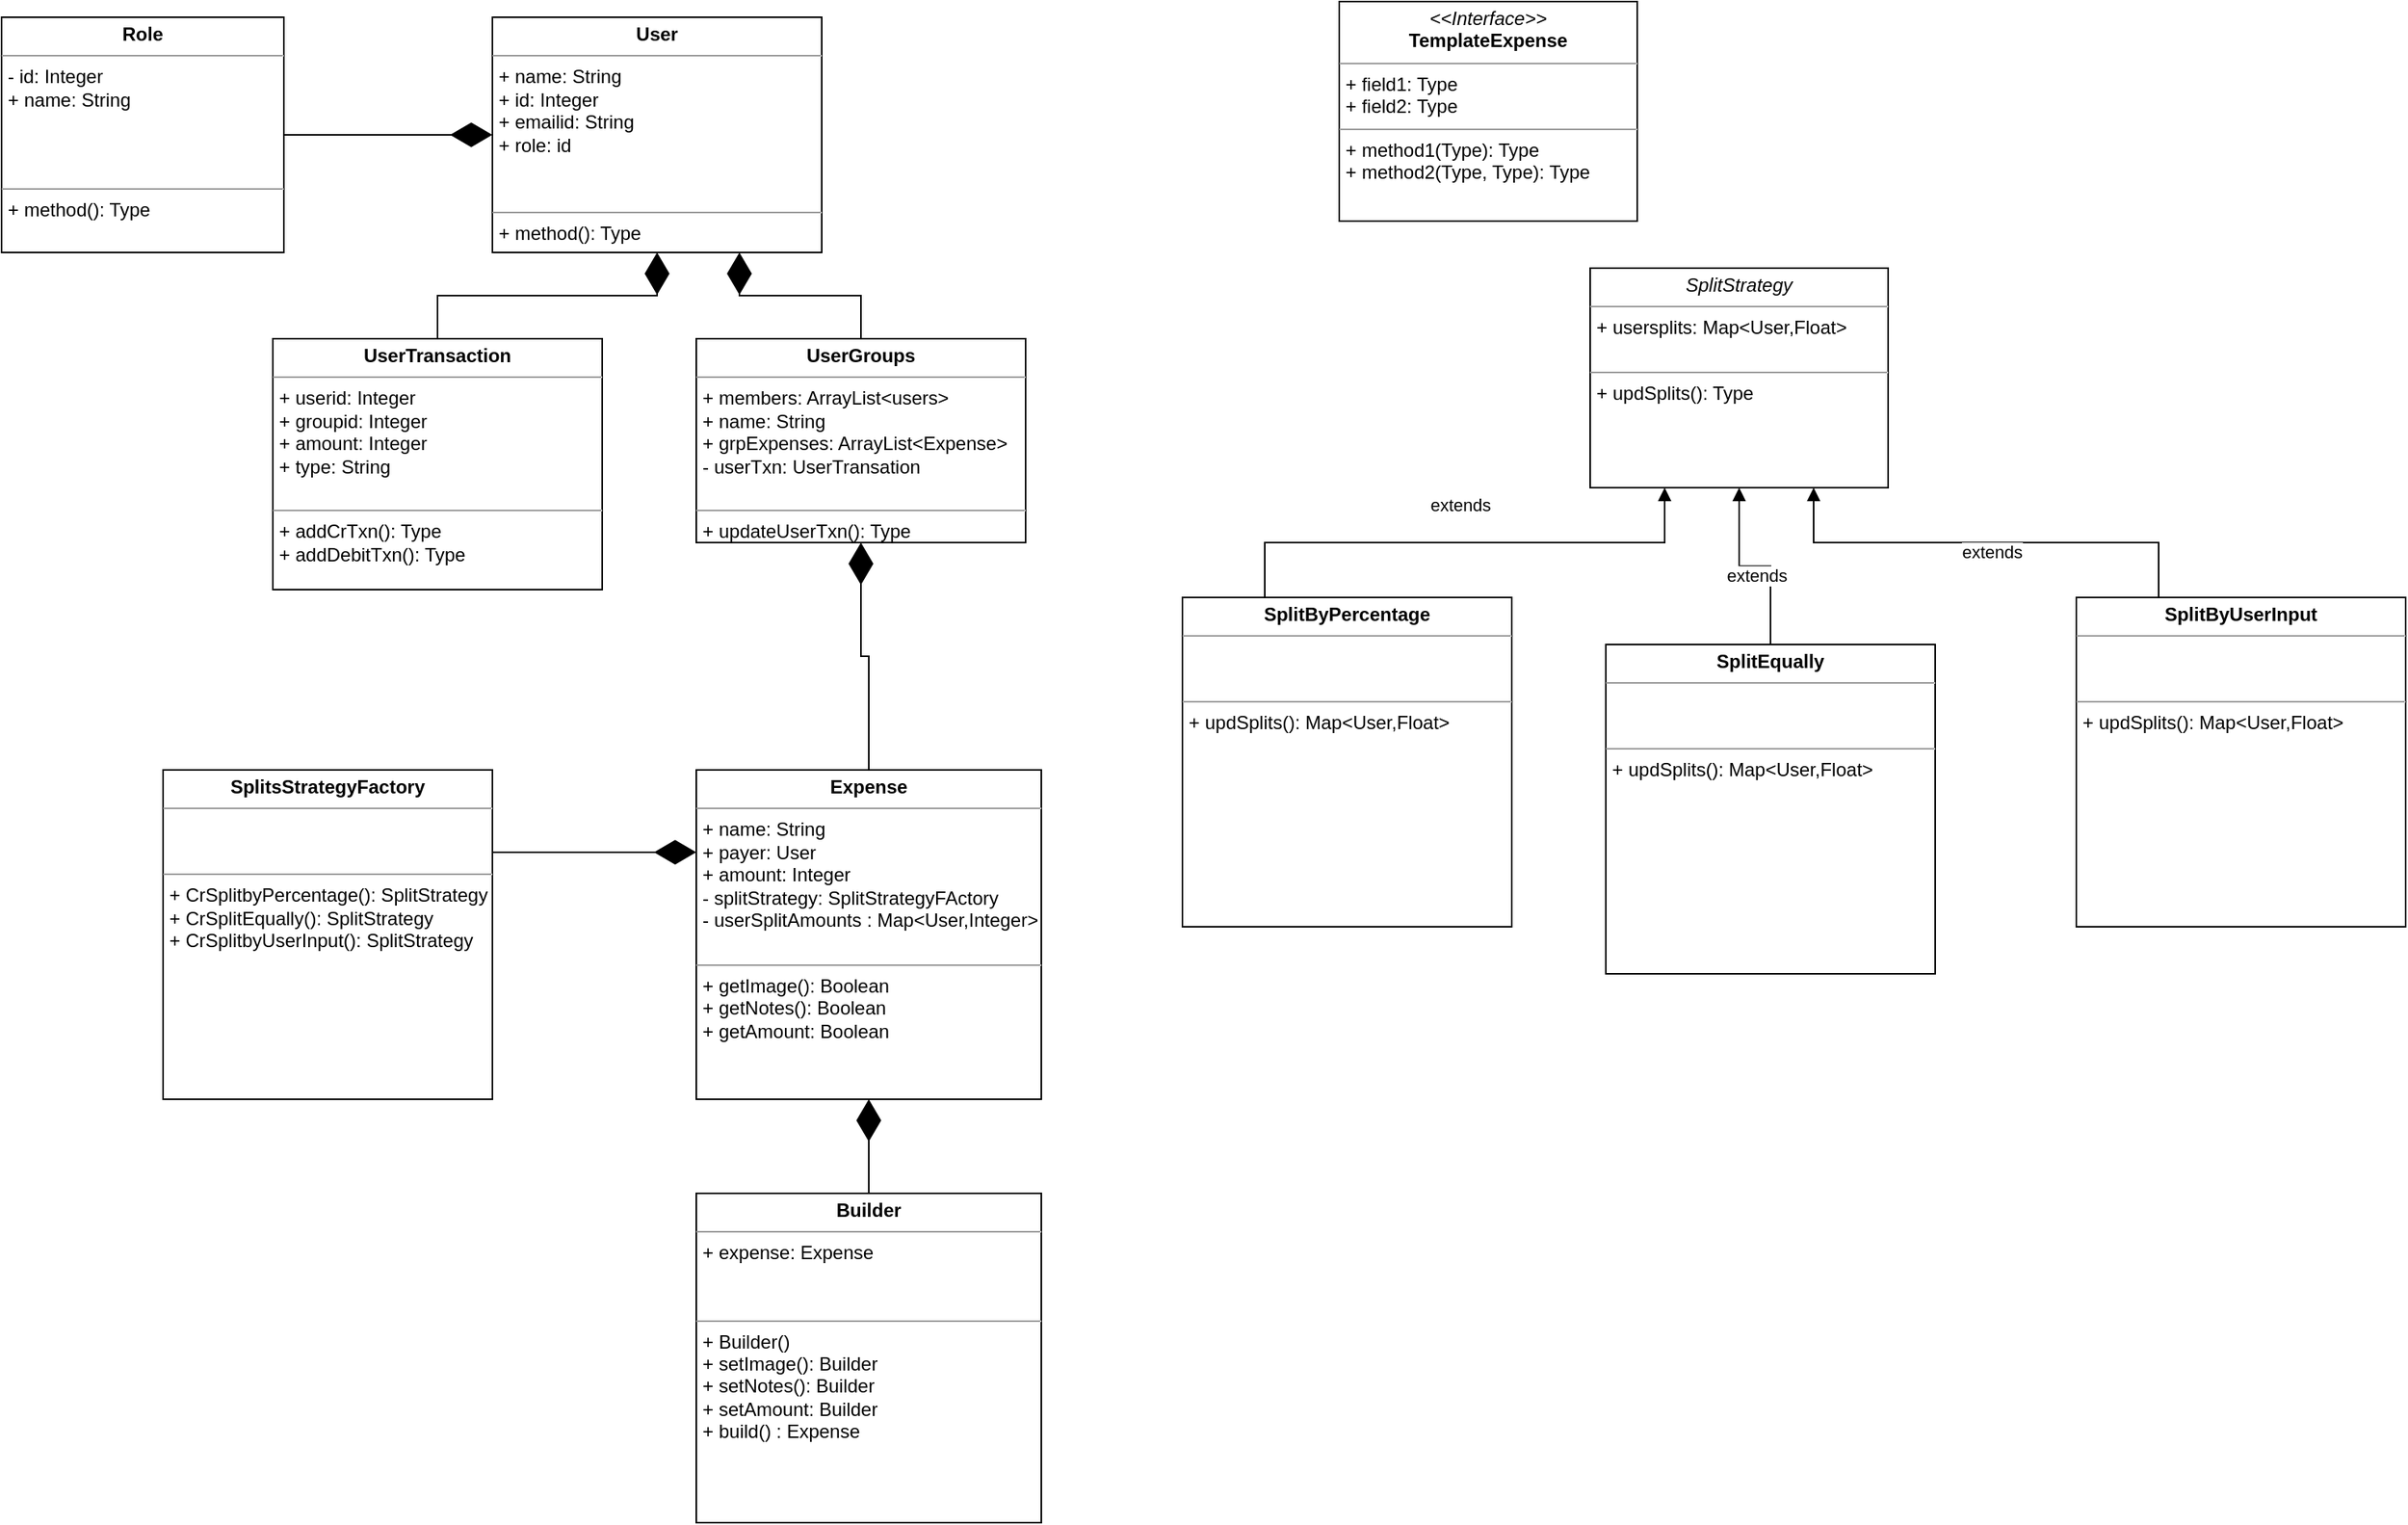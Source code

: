 <mxfile version="15.4.3" type="github">
  <diagram id="C5RBs43oDa-KdzZeNtuy" name="Page-1">
    <mxGraphModel dx="1863" dy="462" grid="1" gridSize="10" guides="1" tooltips="1" connect="1" arrows="1" fold="1" page="1" pageScale="1" pageWidth="827" pageHeight="1169" math="0" shadow="0">
      <root>
        <mxCell id="WIyWlLk6GJQsqaUBKTNV-0" />
        <mxCell id="WIyWlLk6GJQsqaUBKTNV-1" parent="WIyWlLk6GJQsqaUBKTNV-0" />
        <mxCell id="3e9t7JJhAnDNG7jvT3Y3-13" value="&lt;p style=&quot;margin: 0px ; margin-top: 4px ; text-align: center&quot;&gt;&lt;b&gt;UserGroups&lt;/b&gt;&lt;/p&gt;&lt;hr size=&quot;1&quot;&gt;&lt;p style=&quot;margin: 0px ; margin-left: 4px&quot;&gt;+ members: ArrayList&amp;lt;users&amp;gt;&lt;/p&gt;&lt;p style=&quot;margin: 0px ; margin-left: 4px&quot;&gt;+ name: String&lt;/p&gt;&lt;p style=&quot;margin: 0px ; margin-left: 4px&quot;&gt;+ grpExpenses: ArrayList&amp;lt;Expense&amp;gt;&lt;/p&gt;&lt;p style=&quot;margin: 0px ; margin-left: 4px&quot;&gt;- userTxn: UserTransation&lt;/p&gt;&lt;p style=&quot;margin: 0px ; margin-left: 4px&quot;&gt;&lt;br&gt;&lt;/p&gt;&lt;hr size=&quot;1&quot;&gt;&lt;p style=&quot;margin: 0px ; margin-left: 4px&quot;&gt;+ updateUserTxn(): Type&lt;/p&gt;" style="verticalAlign=top;align=left;overflow=fill;fontSize=12;fontFamily=Helvetica;html=1;hachureGap=4;pointerEvents=0;" parent="WIyWlLk6GJQsqaUBKTNV-1" vertex="1">
          <mxGeometry x="-60" y="215" width="210" height="130" as="geometry" />
        </mxCell>
        <mxCell id="3e9t7JJhAnDNG7jvT3Y3-16" value="&lt;p style=&quot;margin: 0px ; margin-top: 4px ; text-align: center&quot;&gt;&lt;b&gt;Expense&lt;/b&gt;&lt;/p&gt;&lt;hr size=&quot;1&quot;&gt;&lt;p style=&quot;margin: 0px ; margin-left: 4px&quot;&gt;+&amp;nbsp;&lt;span&gt;name: String&lt;/span&gt;&lt;/p&gt;&lt;p style=&quot;margin: 0px ; margin-left: 4px&quot;&gt;+ payer: User&lt;/p&gt;&lt;p style=&quot;margin: 0px ; margin-left: 4px&quot;&gt;+ amount: Integer&lt;/p&gt;&lt;p style=&quot;margin: 0px ; margin-left: 4px&quot;&gt;- splitStrategy: SplitStrategyFActory&lt;/p&gt;&lt;p style=&quot;margin: 0px ; margin-left: 4px&quot;&gt;- userSplitAmounts : Map&amp;lt;User,Integer&amp;gt;&lt;/p&gt;&lt;p style=&quot;margin: 0px ; margin-left: 4px&quot;&gt;&lt;br&gt;&lt;/p&gt;&lt;hr size=&quot;1&quot;&gt;&lt;p style=&quot;margin: 0px ; margin-left: 4px&quot;&gt;+ getImage(): Boolean&lt;/p&gt;&lt;p style=&quot;margin: 0px ; margin-left: 4px&quot;&gt;+ getNotes(): Boolean&lt;/p&gt;&lt;p style=&quot;margin: 0px ; margin-left: 4px&quot;&gt;+ getAmount: Boolean&lt;/p&gt;&lt;p style=&quot;margin: 0px ; margin-left: 4px&quot;&gt;&lt;br&gt;&lt;/p&gt;" style="verticalAlign=top;align=left;overflow=fill;fontSize=12;fontFamily=Helvetica;html=1;hachureGap=4;pointerEvents=0;" parent="WIyWlLk6GJQsqaUBKTNV-1" vertex="1">
          <mxGeometry x="-60" y="490" width="220" height="210" as="geometry" />
        </mxCell>
        <mxCell id="3e9t7JJhAnDNG7jvT3Y3-17" value="&lt;p style=&quot;margin: 0px ; margin-top: 4px ; text-align: center&quot;&gt;&lt;i&gt;&amp;lt;&amp;lt;Interface&amp;gt;&amp;gt;&lt;/i&gt;&lt;br&gt;&lt;b&gt;TemplateExpense&lt;/b&gt;&lt;/p&gt;&lt;hr size=&quot;1&quot;&gt;&lt;p style=&quot;margin: 0px ; margin-left: 4px&quot;&gt;+ field1: Type&lt;br&gt;+ field2: Type&lt;/p&gt;&lt;hr size=&quot;1&quot;&gt;&lt;p style=&quot;margin: 0px ; margin-left: 4px&quot;&gt;+ method1(Type): Type&lt;br&gt;+ method2(Type, Type): Type&lt;/p&gt;" style="verticalAlign=top;align=left;overflow=fill;fontSize=12;fontFamily=Helvetica;html=1;hachureGap=4;pointerEvents=0;" parent="WIyWlLk6GJQsqaUBKTNV-1" vertex="1">
          <mxGeometry x="350" width="190" height="140" as="geometry" />
        </mxCell>
        <mxCell id="3e9t7JJhAnDNG7jvT3Y3-18" value="&lt;p style=&quot;margin: 0px ; margin-top: 4px ; text-align: center&quot;&gt;&lt;i&gt;SplitStrategy&lt;/i&gt;&lt;/p&gt;&lt;hr size=&quot;1&quot;&gt;&lt;p style=&quot;margin: 0px ; margin-left: 4px&quot;&gt;+ usersplits: Map&amp;lt;User,Float&amp;gt;&lt;br&gt;&lt;br&gt;&lt;/p&gt;&lt;hr size=&quot;1&quot;&gt;&lt;p style=&quot;margin: 0px ; margin-left: 4px&quot;&gt;+ updSplits(): Type&lt;br&gt;&lt;/p&gt;" style="verticalAlign=top;align=left;overflow=fill;fontSize=12;fontFamily=Helvetica;html=1;hachureGap=4;pointerEvents=0;" parent="WIyWlLk6GJQsqaUBKTNV-1" vertex="1">
          <mxGeometry x="510" y="170" width="190" height="140" as="geometry" />
        </mxCell>
        <mxCell id="3e9t7JJhAnDNG7jvT3Y3-19" value="&lt;p style=&quot;margin: 0px ; margin-top: 4px ; text-align: center&quot;&gt;&lt;b&gt;SplitsStrategyFactory&lt;/b&gt;&lt;/p&gt;&lt;hr size=&quot;1&quot;&gt;&lt;p style=&quot;margin: 0px ; margin-left: 4px&quot;&gt;&lt;br&gt;&lt;/p&gt;&lt;p style=&quot;margin: 0px ; margin-left: 4px&quot;&gt;&lt;br&gt;&lt;/p&gt;&lt;hr size=&quot;1&quot;&gt;&lt;p style=&quot;margin: 0px ; margin-left: 4px&quot;&gt;+ CrSplitbyPercentage(): SplitStrategy&lt;/p&gt;&lt;p style=&quot;margin: 0px ; margin-left: 4px&quot;&gt;+ CrSplitEqually(): SplitStrategy&lt;br&gt;&lt;/p&gt;&lt;p style=&quot;margin: 0px ; margin-left: 4px&quot;&gt;+ CrSplitbyUserInput(): SplitStrategy&lt;br&gt;&lt;/p&gt;" style="verticalAlign=top;align=left;overflow=fill;fontSize=12;fontFamily=Helvetica;html=1;hachureGap=4;pointerEvents=0;" parent="WIyWlLk6GJQsqaUBKTNV-1" vertex="1">
          <mxGeometry x="-400" y="490" width="210" height="210" as="geometry" />
        </mxCell>
        <mxCell id="3e9t7JJhAnDNG7jvT3Y3-20" value="&lt;p style=&quot;margin: 0px ; margin-top: 4px ; text-align: center&quot;&gt;&lt;b&gt;SplitByPercentage&lt;/b&gt;&lt;/p&gt;&lt;hr size=&quot;1&quot;&gt;&lt;p style=&quot;margin: 0px ; margin-left: 4px&quot;&gt;&lt;br&gt;&lt;/p&gt;&lt;p style=&quot;margin: 0px ; margin-left: 4px&quot;&gt;&lt;br&gt;&lt;/p&gt;&lt;hr size=&quot;1&quot;&gt;&lt;p style=&quot;margin: 0px ; margin-left: 4px&quot;&gt;+ updSplits(): Map&amp;lt;User,Float&amp;gt;&lt;/p&gt;" style="verticalAlign=top;align=left;overflow=fill;fontSize=12;fontFamily=Helvetica;html=1;hachureGap=4;pointerEvents=0;" parent="WIyWlLk6GJQsqaUBKTNV-1" vertex="1">
          <mxGeometry x="250" y="380" width="210" height="210" as="geometry" />
        </mxCell>
        <mxCell id="3e9t7JJhAnDNG7jvT3Y3-21" value="&lt;p style=&quot;margin: 0px ; margin-top: 4px ; text-align: center&quot;&gt;&lt;b&gt;SplitEqually&lt;/b&gt;&lt;/p&gt;&lt;hr size=&quot;1&quot;&gt;&lt;p style=&quot;margin: 0px ; margin-left: 4px&quot;&gt;&lt;br&gt;&lt;/p&gt;&lt;p style=&quot;margin: 0px ; margin-left: 4px&quot;&gt;&lt;br&gt;&lt;/p&gt;&lt;hr size=&quot;1&quot;&gt;&lt;p style=&quot;margin: 0px ; margin-left: 4px&quot;&gt;+ updSplits(): Map&amp;lt;User,Float&amp;gt;&lt;br&gt;&lt;/p&gt;" style="verticalAlign=top;align=left;overflow=fill;fontSize=12;fontFamily=Helvetica;html=1;hachureGap=4;pointerEvents=0;" parent="WIyWlLk6GJQsqaUBKTNV-1" vertex="1">
          <mxGeometry x="520" y="410" width="210" height="210" as="geometry" />
        </mxCell>
        <mxCell id="3e9t7JJhAnDNG7jvT3Y3-22" value="&lt;p style=&quot;margin: 0px ; margin-top: 4px ; text-align: center&quot;&gt;&lt;b&gt;SplitByUserInput&lt;/b&gt;&lt;/p&gt;&lt;hr size=&quot;1&quot;&gt;&lt;p style=&quot;margin: 0px ; margin-left: 4px&quot;&gt;&lt;br&gt;&lt;/p&gt;&lt;p style=&quot;margin: 0px ; margin-left: 4px&quot;&gt;&lt;br&gt;&lt;/p&gt;&lt;hr size=&quot;1&quot;&gt;&lt;p style=&quot;margin: 0px ; margin-left: 4px&quot;&gt;+ updSplits(): Map&amp;lt;User,Float&amp;gt;&lt;br&gt;&lt;/p&gt;" style="verticalAlign=top;align=left;overflow=fill;fontSize=12;fontFamily=Helvetica;html=1;hachureGap=4;pointerEvents=0;" parent="WIyWlLk6GJQsqaUBKTNV-1" vertex="1">
          <mxGeometry x="820" y="380" width="210" height="210" as="geometry" />
        </mxCell>
        <mxCell id="3e9t7JJhAnDNG7jvT3Y3-23" value="&lt;p style=&quot;margin: 0px ; margin-top: 4px ; text-align: center&quot;&gt;&lt;b&gt;UserTransaction&lt;/b&gt;&lt;/p&gt;&lt;hr size=&quot;1&quot;&gt;&lt;p style=&quot;margin: 0px ; margin-left: 4px&quot;&gt;+ userid: Integer&lt;/p&gt;&lt;p style=&quot;margin: 0px ; margin-left: 4px&quot;&gt;+ groupid: Integer&lt;/p&gt;&lt;p style=&quot;margin: 0px ; margin-left: 4px&quot;&gt;+ amount: Integer&lt;/p&gt;&lt;p style=&quot;margin: 0px ; margin-left: 4px&quot;&gt;+ type: String&lt;/p&gt;&lt;p style=&quot;margin: 0px ; margin-left: 4px&quot;&gt;&lt;br&gt;&lt;/p&gt;&lt;hr size=&quot;1&quot;&gt;&lt;p style=&quot;margin: 0px ; margin-left: 4px&quot;&gt;+ addCrTxn(): Type&lt;/p&gt;&lt;p style=&quot;margin: 0px ; margin-left: 4px&quot;&gt;+ addDebitTxn(): Type&lt;/p&gt;" style="verticalAlign=top;align=left;overflow=fill;fontSize=12;fontFamily=Helvetica;html=1;hachureGap=4;pointerEvents=0;" parent="WIyWlLk6GJQsqaUBKTNV-1" vertex="1">
          <mxGeometry x="-330" y="215" width="210" height="160" as="geometry" />
        </mxCell>
        <mxCell id="eS4xgomYNPnXNSrs5u54-0" value="&lt;p style=&quot;margin: 0px ; margin-top: 4px ; text-align: center&quot;&gt;&lt;b&gt;User&lt;/b&gt;&lt;/p&gt;&lt;hr size=&quot;1&quot;&gt;&lt;p style=&quot;margin: 0px ; margin-left: 4px&quot;&gt;+ name: String&lt;/p&gt;&lt;p style=&quot;margin: 0px ; margin-left: 4px&quot;&gt;+ id: Integer&lt;/p&gt;&lt;p style=&quot;margin: 0px ; margin-left: 4px&quot;&gt;+ emailid: String&lt;/p&gt;&lt;p style=&quot;margin: 0px ; margin-left: 4px&quot;&gt;+ role: id&lt;/p&gt;&lt;p style=&quot;margin: 0px ; margin-left: 4px&quot;&gt;&lt;br&gt;&lt;/p&gt;&lt;p style=&quot;margin: 0px ; margin-left: 4px&quot;&gt;&lt;br&gt;&lt;/p&gt;&lt;hr size=&quot;1&quot;&gt;&lt;p style=&quot;margin: 0px ; margin-left: 4px&quot;&gt;+ method(): Type&lt;/p&gt;" style="verticalAlign=top;align=left;overflow=fill;fontSize=12;fontFamily=Helvetica;html=1;hachureGap=4;pointerEvents=0;" vertex="1" parent="WIyWlLk6GJQsqaUBKTNV-1">
          <mxGeometry x="-190" y="10" width="210" height="150" as="geometry" />
        </mxCell>
        <mxCell id="eS4xgomYNPnXNSrs5u54-1" value="&lt;p style=&quot;margin: 0px ; margin-top: 4px ; text-align: center&quot;&gt;&lt;b&gt;Role&lt;/b&gt;&lt;/p&gt;&lt;hr size=&quot;1&quot;&gt;&lt;p style=&quot;margin: 0px ; margin-left: 4px&quot;&gt;&lt;span&gt;- id: Integer&lt;/span&gt;&lt;br&gt;&lt;/p&gt;&lt;p style=&quot;margin: 0px ; margin-left: 4px&quot;&gt;+ name: String&lt;/p&gt;&lt;p style=&quot;margin: 0px ; margin-left: 4px&quot;&gt;&lt;br&gt;&lt;/p&gt;&lt;p style=&quot;margin: 0px ; margin-left: 4px&quot;&gt;&lt;br&gt;&lt;/p&gt;&lt;p style=&quot;margin: 0px ; margin-left: 4px&quot;&gt;&lt;br&gt;&lt;/p&gt;&lt;hr size=&quot;1&quot;&gt;&lt;p style=&quot;margin: 0px ; margin-left: 4px&quot;&gt;+ method(): Type&lt;/p&gt;" style="verticalAlign=top;align=left;overflow=fill;fontSize=12;fontFamily=Helvetica;html=1;hachureGap=4;pointerEvents=0;" vertex="1" parent="WIyWlLk6GJQsqaUBKTNV-1">
          <mxGeometry x="-503" y="10" width="180" height="150" as="geometry" />
        </mxCell>
        <mxCell id="eS4xgomYNPnXNSrs5u54-2" value="" style="endArrow=diamondThin;endFill=1;endSize=24;html=1;rounded=0;edgeStyle=orthogonalEdgeStyle;exitX=0.5;exitY=0;exitDx=0;exitDy=0;entryX=0.5;entryY=1;entryDx=0;entryDy=0;" edge="1" parent="WIyWlLk6GJQsqaUBKTNV-1" source="3e9t7JJhAnDNG7jvT3Y3-23" target="eS4xgomYNPnXNSrs5u54-0">
          <mxGeometry width="160" relative="1" as="geometry">
            <mxPoint x="-20" y="190" as="sourcePoint" />
            <mxPoint x="140" y="150" as="targetPoint" />
          </mxGeometry>
        </mxCell>
        <mxCell id="eS4xgomYNPnXNSrs5u54-3" value="" style="endArrow=diamondThin;endFill=1;endSize=24;html=1;rounded=0;edgeStyle=orthogonalEdgeStyle;exitX=0.5;exitY=0;exitDx=0;exitDy=0;entryX=0.75;entryY=1;entryDx=0;entryDy=0;" edge="1" parent="WIyWlLk6GJQsqaUBKTNV-1" source="3e9t7JJhAnDNG7jvT3Y3-13" target="eS4xgomYNPnXNSrs5u54-0">
          <mxGeometry width="160" relative="1" as="geometry">
            <mxPoint x="-215" y="225" as="sourcePoint" />
            <mxPoint x="-75" y="170" as="targetPoint" />
          </mxGeometry>
        </mxCell>
        <mxCell id="eS4xgomYNPnXNSrs5u54-5" value="" style="endArrow=diamondThin;endFill=1;endSize=24;html=1;rounded=0;edgeStyle=orthogonalEdgeStyle;entryX=0.5;entryY=1;entryDx=0;entryDy=0;" edge="1" parent="WIyWlLk6GJQsqaUBKTNV-1" source="3e9t7JJhAnDNG7jvT3Y3-16" target="3e9t7JJhAnDNG7jvT3Y3-13">
          <mxGeometry width="160" relative="1" as="geometry">
            <mxPoint x="-20" y="400" as="sourcePoint" />
            <mxPoint x="140" y="400" as="targetPoint" />
          </mxGeometry>
        </mxCell>
        <mxCell id="eS4xgomYNPnXNSrs5u54-6" value="extends" style="html=1;verticalAlign=bottom;endArrow=block;rounded=0;edgeStyle=orthogonalEdgeStyle;exitX=0.25;exitY=0;exitDx=0;exitDy=0;entryX=0.25;entryY=1;entryDx=0;entryDy=0;" edge="1" parent="WIyWlLk6GJQsqaUBKTNV-1" source="3e9t7JJhAnDNG7jvT3Y3-20" target="3e9t7JJhAnDNG7jvT3Y3-18">
          <mxGeometry x="-0.02" y="15" width="80" relative="1" as="geometry">
            <mxPoint x="510" y="380" as="sourcePoint" />
            <mxPoint x="590" y="380" as="targetPoint" />
            <mxPoint as="offset" />
          </mxGeometry>
        </mxCell>
        <mxCell id="eS4xgomYNPnXNSrs5u54-7" value="extends" style="html=1;verticalAlign=bottom;endArrow=block;rounded=0;edgeStyle=orthogonalEdgeStyle;exitX=0.25;exitY=0;exitDx=0;exitDy=0;entryX=0.75;entryY=1;entryDx=0;entryDy=0;" edge="1" parent="WIyWlLk6GJQsqaUBKTNV-1" source="3e9t7JJhAnDNG7jvT3Y3-22" target="3e9t7JJhAnDNG7jvT3Y3-18">
          <mxGeometry x="-0.02" y="15" width="80" relative="1" as="geometry">
            <mxPoint x="312.5" y="390" as="sourcePoint" />
            <mxPoint x="615" y="320" as="targetPoint" />
            <mxPoint as="offset" />
          </mxGeometry>
        </mxCell>
        <mxCell id="eS4xgomYNPnXNSrs5u54-8" value="extends" style="html=1;verticalAlign=bottom;endArrow=block;rounded=0;edgeStyle=orthogonalEdgeStyle;exitX=0.5;exitY=0;exitDx=0;exitDy=0;entryX=0.5;entryY=1;entryDx=0;entryDy=0;" edge="1" parent="WIyWlLk6GJQsqaUBKTNV-1" source="3e9t7JJhAnDNG7jvT3Y3-21" target="3e9t7JJhAnDNG7jvT3Y3-18">
          <mxGeometry x="-0.02" y="15" width="80" relative="1" as="geometry">
            <mxPoint x="882.5" y="390" as="sourcePoint" />
            <mxPoint x="662.5" y="320" as="targetPoint" />
            <mxPoint as="offset" />
          </mxGeometry>
        </mxCell>
        <mxCell id="eS4xgomYNPnXNSrs5u54-9" value="" style="endArrow=diamondThin;endFill=1;endSize=24;html=1;rounded=0;edgeStyle=orthogonalEdgeStyle;exitX=1;exitY=0.25;exitDx=0;exitDy=0;entryX=0;entryY=0.25;entryDx=0;entryDy=0;" edge="1" parent="WIyWlLk6GJQsqaUBKTNV-1" source="3e9t7JJhAnDNG7jvT3Y3-19" target="3e9t7JJhAnDNG7jvT3Y3-16">
          <mxGeometry width="160" relative="1" as="geometry">
            <mxPoint x="-160" y="530" as="sourcePoint" />
            <mxPoint y="530" as="targetPoint" />
          </mxGeometry>
        </mxCell>
        <mxCell id="eS4xgomYNPnXNSrs5u54-10" value="&lt;p style=&quot;margin: 0px ; margin-top: 4px ; text-align: center&quot;&gt;&lt;b&gt;Builder&lt;/b&gt;&lt;/p&gt;&lt;hr size=&quot;1&quot;&gt;&lt;p style=&quot;margin: 0px ; margin-left: 4px&quot;&gt;+&amp;nbsp;&lt;span&gt;expense: Expense&lt;/span&gt;&lt;/p&gt;&lt;p style=&quot;margin: 0px ; margin-left: 4px&quot;&gt;&lt;br&gt;&lt;/p&gt;&lt;p style=&quot;margin: 0px ; margin-left: 4px&quot;&gt;&lt;br&gt;&lt;/p&gt;&lt;hr size=&quot;1&quot;&gt;&lt;p style=&quot;margin: 0px ; margin-left: 4px&quot;&gt;+ Builder()&lt;/p&gt;&lt;p style=&quot;margin: 0px ; margin-left: 4px&quot;&gt;+ setImage(): Builder&lt;/p&gt;&lt;p style=&quot;margin: 0px ; margin-left: 4px&quot;&gt;+ setNotes(): Builder&lt;/p&gt;&lt;p style=&quot;margin: 0px ; margin-left: 4px&quot;&gt;+ setAmount: Builder&lt;/p&gt;&lt;p style=&quot;margin: 0px ; margin-left: 4px&quot;&gt;+ build() : Expense&lt;/p&gt;" style="verticalAlign=top;align=left;overflow=fill;fontSize=12;fontFamily=Helvetica;html=1;hachureGap=4;pointerEvents=0;" vertex="1" parent="WIyWlLk6GJQsqaUBKTNV-1">
          <mxGeometry x="-60" y="760" width="220" height="210" as="geometry" />
        </mxCell>
        <mxCell id="eS4xgomYNPnXNSrs5u54-12" value="" style="endArrow=diamondThin;endFill=1;endSize=24;html=1;rounded=0;edgeStyle=orthogonalEdgeStyle;exitX=0.5;exitY=0;exitDx=0;exitDy=0;entryX=0.5;entryY=1;entryDx=0;entryDy=0;" edge="1" parent="WIyWlLk6GJQsqaUBKTNV-1" source="eS4xgomYNPnXNSrs5u54-10" target="3e9t7JJhAnDNG7jvT3Y3-16">
          <mxGeometry width="160" relative="1" as="geometry">
            <mxPoint x="-180" y="552.5" as="sourcePoint" />
            <mxPoint x="-50" y="552.5" as="targetPoint" />
          </mxGeometry>
        </mxCell>
        <mxCell id="eS4xgomYNPnXNSrs5u54-13" value="" style="endArrow=diamondThin;endFill=1;endSize=24;html=1;rounded=0;edgeStyle=orthogonalEdgeStyle;exitX=1;exitY=0.5;exitDx=0;exitDy=0;entryX=0;entryY=0.5;entryDx=0;entryDy=0;" edge="1" parent="WIyWlLk6GJQsqaUBKTNV-1" source="eS4xgomYNPnXNSrs5u54-1" target="eS4xgomYNPnXNSrs5u54-0">
          <mxGeometry width="160" relative="1" as="geometry">
            <mxPoint x="-340" y="90" as="sourcePoint" />
            <mxPoint x="-210" y="90" as="targetPoint" />
          </mxGeometry>
        </mxCell>
      </root>
    </mxGraphModel>
  </diagram>
</mxfile>
